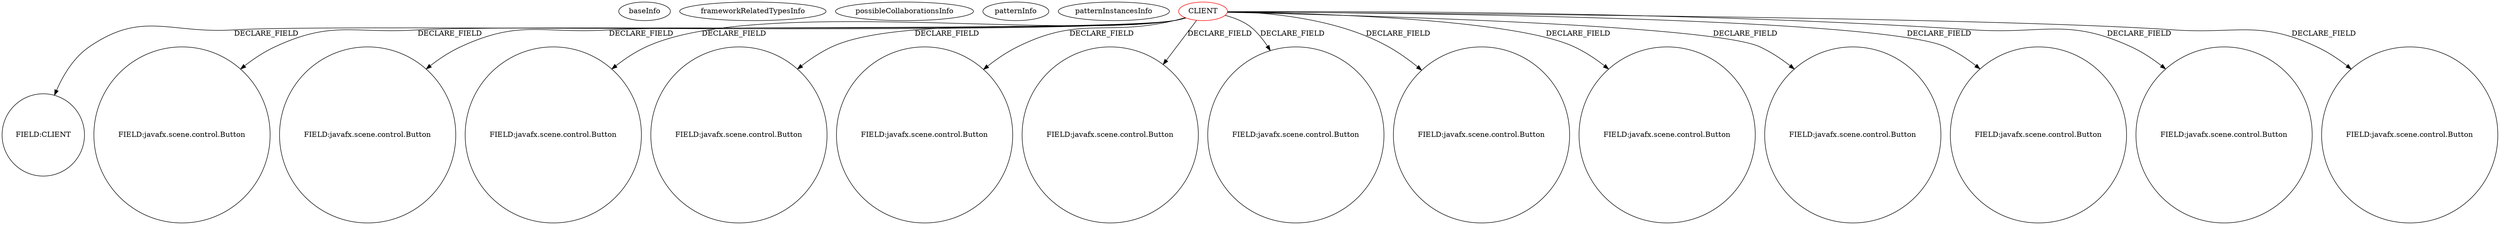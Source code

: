 digraph {
baseInfo[graphId=281,category="pattern",isAnonymous=false,possibleRelation=false]
frameworkRelatedTypesInfo[]
possibleCollaborationsInfo[]
patternInfo[frequency=3.0,patternRootClient=0]
patternInstancesInfo[0="weltensturm-milca~/weltensturm-milca/milca-master/src/milca/GUI.java~GUI~4747",1="weltensturm-milca~/weltensturm-milca/milca-master/src/milca/GUIController.java~GUIController~4745",2="walker-clint-AIProj3~/walker-clint-AIProj3/AIProj3-master/src/application/GameBoardController.java~GameBoardController~4712"]
3[label="FIELD:CLIENT",vertexType="FIELD_DECLARATION",isFrameworkType=false,shape=circle]
0[label="CLIENT",vertexType="ROOT_CLIENT_CLASS_DECLARATION",isFrameworkType=false,color=red]
48[label="FIELD:javafx.scene.control.Button",vertexType="FIELD_DECLARATION",isFrameworkType=false,shape=circle]
22[label="FIELD:javafx.scene.control.Button",vertexType="FIELD_DECLARATION",isFrameworkType=false,shape=circle]
28[label="FIELD:javafx.scene.control.Button",vertexType="FIELD_DECLARATION",isFrameworkType=false,shape=circle]
44[label="FIELD:javafx.scene.control.Button",vertexType="FIELD_DECLARATION",isFrameworkType=false,shape=circle]
18[label="FIELD:javafx.scene.control.Button",vertexType="FIELD_DECLARATION",isFrameworkType=false,shape=circle]
30[label="FIELD:javafx.scene.control.Button",vertexType="FIELD_DECLARATION",isFrameworkType=false,shape=circle]
38[label="FIELD:javafx.scene.control.Button",vertexType="FIELD_DECLARATION",isFrameworkType=false,shape=circle]
24[label="FIELD:javafx.scene.control.Button",vertexType="FIELD_DECLARATION",isFrameworkType=false,shape=circle]
40[label="FIELD:javafx.scene.control.Button",vertexType="FIELD_DECLARATION",isFrameworkType=false,shape=circle]
46[label="FIELD:javafx.scene.control.Button",vertexType="FIELD_DECLARATION",isFrameworkType=false,shape=circle]
36[label="FIELD:javafx.scene.control.Button",vertexType="FIELD_DECLARATION",isFrameworkType=false,shape=circle]
20[label="FIELD:javafx.scene.control.Button",vertexType="FIELD_DECLARATION",isFrameworkType=false,shape=circle]
50[label="FIELD:javafx.scene.control.Button",vertexType="FIELD_DECLARATION",isFrameworkType=false,shape=circle]
0->44[label="DECLARE_FIELD"]
0->18[label="DECLARE_FIELD"]
0->3[label="DECLARE_FIELD"]
0->22[label="DECLARE_FIELD"]
0->50[label="DECLARE_FIELD"]
0->48[label="DECLARE_FIELD"]
0->28[label="DECLARE_FIELD"]
0->40[label="DECLARE_FIELD"]
0->20[label="DECLARE_FIELD"]
0->30[label="DECLARE_FIELD"]
0->38[label="DECLARE_FIELD"]
0->46[label="DECLARE_FIELD"]
0->24[label="DECLARE_FIELD"]
0->36[label="DECLARE_FIELD"]
}
